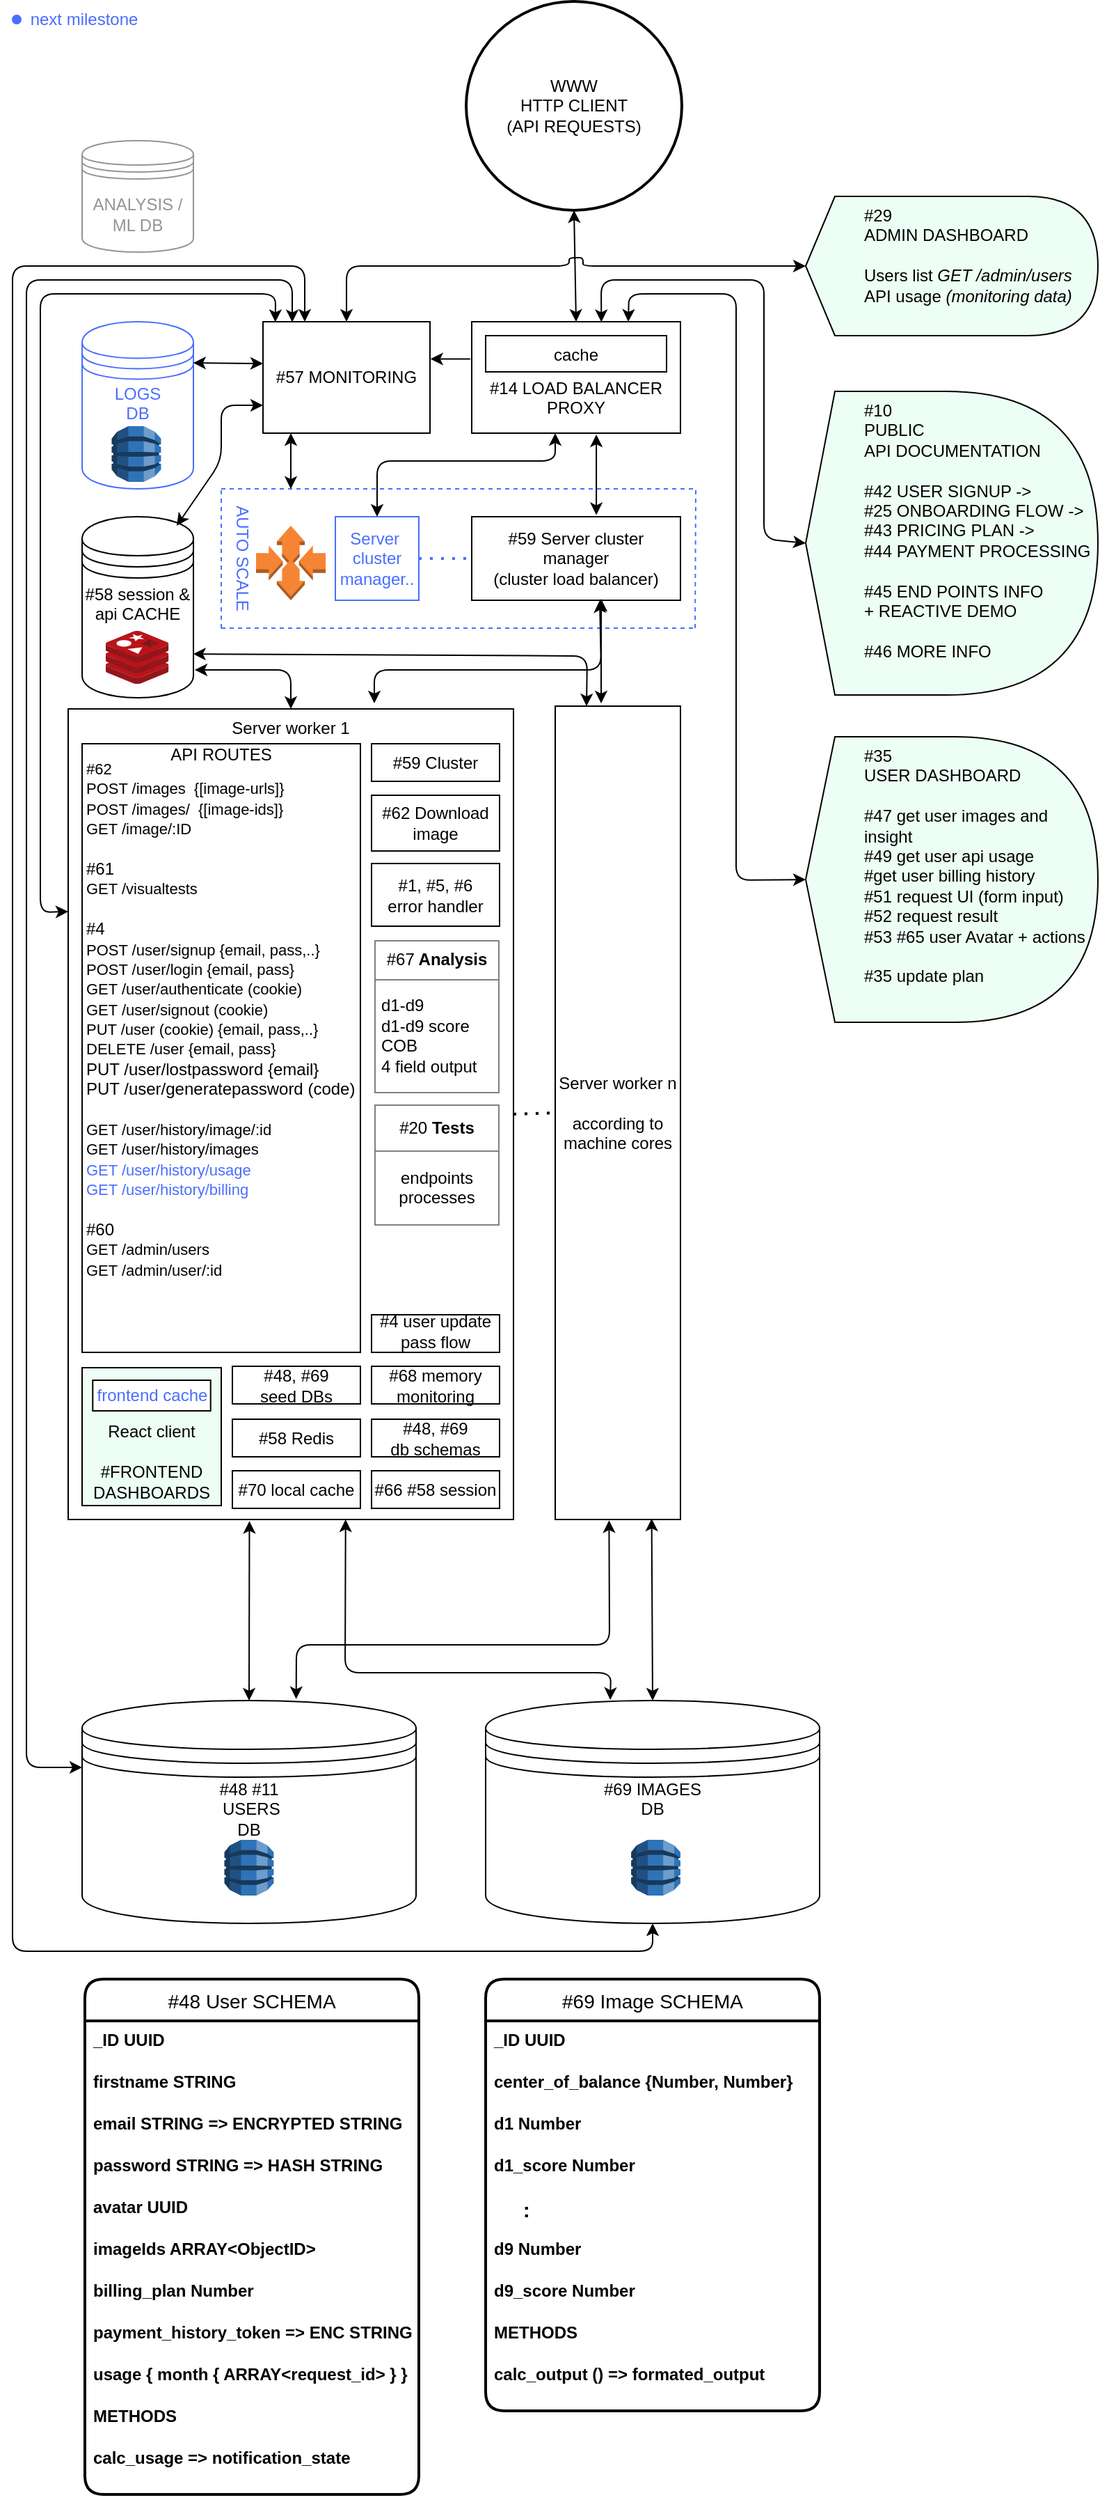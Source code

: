 <mxfile version="13.4.5" type="device"><diagram id="C5RBs43oDa-KdzZeNtuy" name="Page-1"><mxGraphModel dx="1038" dy="1643" grid="1" gridSize="10" guides="1" tooltips="1" connect="1" arrows="1" fold="1" page="1" pageScale="1" pageWidth="827" pageHeight="1169" math="0" shadow="0"><root><mxCell id="WIyWlLk6GJQsqaUBKTNV-0"/><mxCell id="WIyWlLk6GJQsqaUBKTNV-1" parent="WIyWlLk6GJQsqaUBKTNV-0"/><mxCell id="YSTjbXpnyVqQzLD2XEyx-161" value="#58 session &amp;amp; api CACHE&lt;br&gt;" style="shape=datastore;whiteSpace=wrap;html=1;verticalAlign=top;" parent="WIyWlLk6GJQsqaUBKTNV-1" vertex="1"><mxGeometry x="75" y="400" width="80" height="130" as="geometry"/></mxCell><mxCell id="YSTjbXpnyVqQzLD2XEyx-63" style="edgeStyle=orthogonalEdgeStyle;rounded=0;orthogonalLoop=1;jettySize=auto;html=1;exitX=0;exitY=0.5;exitDx=0;exitDy=0;entryX=0;entryY=0.5;entryDx=0;entryDy=0;" parent="WIyWlLk6GJQsqaUBKTNV-1" source="YSTjbXpnyVqQzLD2XEyx-0" target="YSTjbXpnyVqQzLD2XEyx-0" edge="1"><mxGeometry relative="1" as="geometry"/></mxCell><mxCell id="YSTjbXpnyVqQzLD2XEyx-0" value="#57 MONITORING" style="rounded=0;whiteSpace=wrap;html=1;" parent="WIyWlLk6GJQsqaUBKTNV-1" vertex="1"><mxGeometry x="205" y="260" width="120" height="80" as="geometry"/></mxCell><mxCell id="YSTjbXpnyVqQzLD2XEyx-1" value="LOGS &lt;br&gt;DB" style="shape=datastore;whiteSpace=wrap;html=1;verticalAlign=top;strokeColor=#4A6EFF;fontColor=#4A6EFF;" parent="WIyWlLk6GJQsqaUBKTNV-1" vertex="1"><mxGeometry x="75" y="260" width="80" height="120" as="geometry"/></mxCell><mxCell id="YSTjbXpnyVqQzLD2XEyx-5" value="cache&lt;br&gt;&lt;br&gt;#14 LOAD BALANCER&lt;br&gt;PROXY" style="rounded=0;whiteSpace=wrap;html=1;" parent="WIyWlLk6GJQsqaUBKTNV-1" vertex="1"><mxGeometry x="355" y="260" width="150" height="80" as="geometry"/></mxCell><mxCell id="YSTjbXpnyVqQzLD2XEyx-11" value="Server&amp;nbsp;&lt;br&gt;cluster&lt;br&gt;manager.." style="rounded=0;whiteSpace=wrap;html=1;strokeColor=#4A6EFF;fontColor=#4A6EFF;" parent="WIyWlLk6GJQsqaUBKTNV-1" vertex="1"><mxGeometry x="257" y="400" width="60" height="60" as="geometry"/></mxCell><mxCell id="YSTjbXpnyVqQzLD2XEyx-13" value="#59 Server cluster&lt;br&gt;manager&lt;br&gt;(cluster load balancer)" style="rounded=0;whiteSpace=wrap;html=1;" parent="WIyWlLk6GJQsqaUBKTNV-1" vertex="1"><mxGeometry x="355" y="400" width="150" height="60" as="geometry"/></mxCell><mxCell id="YSTjbXpnyVqQzLD2XEyx-20" value="" style="endArrow=none;dashed=1;html=1;strokeColor=#4A6EFF;" parent="WIyWlLk6GJQsqaUBKTNV-1" edge="1"><mxGeometry width="50" height="50" relative="1" as="geometry"><mxPoint x="175" y="380" as="sourcePoint"/><mxPoint x="515" y="380" as="targetPoint"/></mxGeometry></mxCell><mxCell id="YSTjbXpnyVqQzLD2XEyx-21" value="" style="endArrow=none;dashed=1;html=1;strokeColor=#4A6EFF;" parent="WIyWlLk6GJQsqaUBKTNV-1" edge="1"><mxGeometry width="50" height="50" relative="1" as="geometry"><mxPoint x="515.5" y="480" as="sourcePoint"/><mxPoint x="516" y="380" as="targetPoint"/></mxGeometry></mxCell><mxCell id="YSTjbXpnyVqQzLD2XEyx-22" value="" style="endArrow=none;dashed=1;html=1;strokeColor=#4A6EFF;" parent="WIyWlLk6GJQsqaUBKTNV-1" edge="1"><mxGeometry width="50" height="50" relative="1" as="geometry"><mxPoint x="175" y="480" as="sourcePoint"/><mxPoint x="175" y="380" as="targetPoint"/></mxGeometry></mxCell><mxCell id="YSTjbXpnyVqQzLD2XEyx-24" value="" style="endArrow=none;dashed=1;html=1;strokeColor=#4A6EFF;" parent="WIyWlLk6GJQsqaUBKTNV-1" edge="1"><mxGeometry width="50" height="50" relative="1" as="geometry"><mxPoint x="175" y="480" as="sourcePoint"/><mxPoint x="515" y="480" as="targetPoint"/></mxGeometry></mxCell><mxCell id="YSTjbXpnyVqQzLD2XEyx-25" value="AUTO SCALE" style="text;html=1;strokeColor=none;fillColor=none;align=center;verticalAlign=middle;whiteSpace=wrap;rounded=0;rotation=90;fontColor=#4A6EFF;" parent="WIyWlLk6GJQsqaUBKTNV-1" vertex="1"><mxGeometry x="130" y="420" width="120" height="20" as="geometry"/></mxCell><mxCell id="YSTjbXpnyVqQzLD2XEyx-27" value="Server worker 1" style="rounded=0;whiteSpace=wrap;html=1;glass=0;sketch=0;shadow=0;verticalAlign=top;" parent="WIyWlLk6GJQsqaUBKTNV-1" vertex="1"><mxGeometry x="65" y="538" width="320" height="582" as="geometry"/></mxCell><mxCell id="YSTjbXpnyVqQzLD2XEyx-28" value="Server&amp;nbsp;worker n&lt;br&gt;&lt;br&gt;according to machine cores" style="rounded=0;whiteSpace=wrap;html=1;verticalAlign=middle;" parent="WIyWlLk6GJQsqaUBKTNV-1" vertex="1"><mxGeometry x="415" y="536" width="90" height="584" as="geometry"/></mxCell><mxCell id="YSTjbXpnyVqQzLD2XEyx-49" value="API ROUTES&lt;br&gt;" style="rounded=0;whiteSpace=wrap;html=1;shadow=0;glass=0;sketch=0;align=center;verticalAlign=top;spacing=0;spacingTop=-4;" parent="WIyWlLk6GJQsqaUBKTNV-1" vertex="1"><mxGeometry x="75" y="563" width="200" height="437" as="geometry"/></mxCell><mxCell id="YSTjbXpnyVqQzLD2XEyx-50" value="&lt;blockquote style=&quot;margin: 0 0 0 40px ; border: none ; padding: 0px&quot;&gt;&lt;span&gt;#10&lt;/span&gt;&lt;/blockquote&gt;&lt;blockquote style=&quot;margin: 0 0 0 40px ; border: none ; padding: 0px&quot;&gt;&lt;span&gt;PUBLIC&lt;/span&gt;&lt;br&gt;&lt;/blockquote&gt;&lt;blockquote style=&quot;margin: 0 0 0 40px ; border: none ; padding: 0px&quot;&gt;API DOCUMENTATION&amp;nbsp;&lt;/blockquote&gt;&lt;blockquote style=&quot;margin: 0 0 0 40px ; border: none ; padding: 0px&quot;&gt;&lt;br&gt;&lt;/blockquote&gt;&lt;blockquote style=&quot;margin: 0 0 0 40px ; border: none ; padding: 0px&quot;&gt;#42&amp;nbsp;&lt;span&gt;USER SIGNUP -&amp;gt;&amp;nbsp;&lt;/span&gt;&lt;/blockquote&gt;&lt;blockquote style=&quot;margin: 0 0 0 40px ; border: none ; padding: 0px&quot;&gt;#25 ONBOARDING FLOW -&amp;gt;&lt;/blockquote&gt;&lt;blockquote style=&quot;margin: 0 0 0 40px ; border: none ; padding: 0px&quot;&gt;#43 PRICING PLAN -&amp;gt;&lt;br&gt;#44 PAYMENT PROCESSING&lt;/blockquote&gt;&lt;blockquote style=&quot;margin: 0 0 0 40px ; border: none ; padding: 0px&quot;&gt;&lt;br&gt;&lt;/blockquote&gt;&lt;blockquote style=&quot;margin: 0 0 0 40px ; border: none ; padding: 0px&quot;&gt;#45 END POINTS INFO&lt;/blockquote&gt;&lt;blockquote style=&quot;margin: 0 0 0 40px ; border: none ; padding: 0px&quot;&gt;+ REACTIVE DEMO&lt;br&gt;&lt;br&gt;#46 MORE INFO&lt;/blockquote&gt;&lt;blockquote style=&quot;margin: 0 0 0 40px ; border: none ; padding: 0px&quot;&gt;&lt;br&gt;&lt;/blockquote&gt;&lt;blockquote style=&quot;margin: 0 0 0 40px ; border: none ; padding: 0px&quot;&gt;&lt;br&gt;&lt;/blockquote&gt;&lt;blockquote style=&quot;margin: 0 0 0 40px ; border: none ; padding: 0px&quot;&gt;&lt;br&gt;&lt;/blockquote&gt;" style="shape=display;whiteSpace=wrap;html=1;rounded=0;shadow=0;glass=0;sketch=0;align=left;verticalAlign=top;size=0.1;fillColor=#EDFFF5;" parent="WIyWlLk6GJQsqaUBKTNV-1" vertex="1"><mxGeometry x="595" y="310" width="210" height="218" as="geometry"/></mxCell><mxCell id="YSTjbXpnyVqQzLD2XEyx-51" value="&lt;blockquote style=&quot;margin: 0 0 0 40px ; border: none ; padding: 0px&quot;&gt;#35&lt;br&gt;USER DASHBOARD&lt;/blockquote&gt;&lt;blockquote style=&quot;margin: 0 0 0 40px ; border: none ; padding: 0px&quot;&gt;&lt;br&gt;&lt;/blockquote&gt;&lt;blockquote style=&quot;margin: 0 0 0 40px ; border: none ; padding: 0px&quot;&gt;#47 get user images and insight&lt;/blockquote&gt;&lt;blockquote style=&quot;margin: 0 0 0 40px ; border: none ; padding: 0px&quot;&gt;#49 get user api usage&lt;/blockquote&gt;&lt;blockquote style=&quot;margin: 0 0 0 40px ; border: none ; padding: 0px&quot;&gt;#get user billing history&lt;/blockquote&gt;&lt;blockquote style=&quot;margin: 0 0 0 40px ; border: none ; padding: 0px&quot;&gt;#51 request UI (form input)&lt;/blockquote&gt;&lt;blockquote style=&quot;margin: 0 0 0 40px ; border: none ; padding: 0px&quot;&gt;#52 request result&lt;/blockquote&gt;&lt;blockquote style=&quot;margin: 0 0 0 40px ; border: none ; padding: 0px&quot;&gt;#53 #65 user Avatar + actions&lt;/blockquote&gt;&lt;blockquote style=&quot;margin: 0 0 0 40px ; border: none ; padding: 0px&quot;&gt;&lt;br&gt;#35 update plan&lt;/blockquote&gt;&lt;blockquote style=&quot;margin: 0 0 0 40px ; border: none ; padding: 0px&quot;&gt;&lt;br&gt;&lt;/blockquote&gt;&lt;blockquote style=&quot;margin: 0 0 0 40px ; border: none ; padding: 0px&quot;&gt;&lt;br&gt;&lt;/blockquote&gt;" style="shape=display;whiteSpace=wrap;html=1;rounded=0;shadow=0;glass=0;sketch=0;align=left;verticalAlign=top;size=0.1;fillColor=#EDFFF5;" parent="WIyWlLk6GJQsqaUBKTNV-1" vertex="1"><mxGeometry x="595" y="558" width="210" height="205" as="geometry"/></mxCell><mxCell id="YSTjbXpnyVqQzLD2XEyx-52" value="&lt;span&gt;WWW&lt;/span&gt;&lt;br&gt;&lt;span&gt;HTTP CLIENT&lt;br&gt;(API REQUESTS)&lt;br&gt;&lt;/span&gt;" style="strokeWidth=2;html=1;shape=mxgraph.flowchart.start_2;whiteSpace=wrap;rounded=0;shadow=0;glass=0;sketch=0;align=center;" parent="WIyWlLk6GJQsqaUBKTNV-1" vertex="1"><mxGeometry x="351" y="30" width="155" height="150" as="geometry"/></mxCell><mxCell id="YSTjbXpnyVqQzLD2XEyx-53" value="&lt;blockquote style=&quot;margin: 0 0 0 40px ; border: none ; padding: 0px&quot;&gt;#29&amp;nbsp;&lt;/blockquote&gt;&lt;blockquote style=&quot;margin: 0 0 0 40px ; border: none ; padding: 0px&quot;&gt;ADMIN DASHBOARD&lt;/blockquote&gt;&lt;blockquote style=&quot;margin: 0 0 0 40px ; border: none ; padding: 0px&quot;&gt;&lt;br&gt;&lt;/blockquote&gt;&lt;blockquote style=&quot;margin: 0 0 0 40px ; border: none ; padding: 0px&quot;&gt;Users list&lt;i&gt; GET /admin/users&lt;/i&gt;&lt;/blockquote&gt;&lt;blockquote style=&quot;margin: 0 0 0 40px ; border: none ; padding: 0px&quot;&gt;API usage &lt;i&gt;(monitoring data)&lt;/i&gt;&lt;/blockquote&gt;" style="shape=display;whiteSpace=wrap;html=1;rounded=0;shadow=0;glass=0;sketch=0;align=left;verticalAlign=top;size=0.1;fillColor=#EDFFF5;" parent="WIyWlLk6GJQsqaUBKTNV-1" vertex="1"><mxGeometry x="595" y="170" width="210" height="100" as="geometry"/></mxCell><mxCell id="YSTjbXpnyVqQzLD2XEyx-60" value="" style="endArrow=none;dashed=1;html=1;dashPattern=1 3;strokeWidth=2;exitX=1;exitY=0.5;exitDx=0;exitDy=0;entryX=0;entryY=0.5;entryDx=0;entryDy=0;strokeColor=#4A6EFF;" parent="WIyWlLk6GJQsqaUBKTNV-1" source="YSTjbXpnyVqQzLD2XEyx-11" target="YSTjbXpnyVqQzLD2XEyx-13" edge="1"><mxGeometry width="50" height="50" relative="1" as="geometry"><mxPoint x="435" y="430" as="sourcePoint"/><mxPoint x="485" y="380" as="targetPoint"/></mxGeometry></mxCell><mxCell id="YSTjbXpnyVqQzLD2XEyx-64" value="" style="endArrow=classic;startArrow=classic;html=1;exitX=0.998;exitY=0.246;exitDx=0;exitDy=0;exitPerimeter=0;" parent="WIyWlLk6GJQsqaUBKTNV-1" source="YSTjbXpnyVqQzLD2XEyx-1" edge="1"><mxGeometry width="50" height="50" relative="1" as="geometry"><mxPoint x="435" y="390" as="sourcePoint"/><mxPoint x="205" y="290" as="targetPoint"/></mxGeometry></mxCell><mxCell id="YSTjbXpnyVqQzLD2XEyx-68" value="" style="endArrow=classic;startArrow=classic;html=1;entryX=0.597;entryY=1.013;entryDx=0;entryDy=0;exitX=0.597;exitY=-0.02;exitDx=0;exitDy=0;exitPerimeter=0;entryPerimeter=0;" parent="WIyWlLk6GJQsqaUBKTNV-1" source="YSTjbXpnyVqQzLD2XEyx-13" target="YSTjbXpnyVqQzLD2XEyx-5" edge="1"><mxGeometry width="50" height="50" relative="1" as="geometry"><mxPoint x="445" y="357" as="sourcePoint"/><mxPoint x="485" y="310" as="targetPoint"/></mxGeometry></mxCell><mxCell id="YSTjbXpnyVqQzLD2XEyx-69" value="" style="endArrow=classic;startArrow=classic;html=1;exitX=0.5;exitY=0;exitDx=0;exitDy=0;" parent="WIyWlLk6GJQsqaUBKTNV-1" source="YSTjbXpnyVqQzLD2XEyx-11" edge="1"><mxGeometry width="50" height="50" relative="1" as="geometry"><mxPoint x="287" y="370" as="sourcePoint"/><mxPoint x="415" y="340" as="targetPoint"/><Array as="points"><mxPoint x="287" y="360"/><mxPoint x="415" y="360"/></Array></mxGeometry></mxCell><mxCell id="YSTjbXpnyVqQzLD2XEyx-73" value="" style="endArrow=classic;startArrow=classic;html=1;entryX=0;entryY=0.5;entryDx=0;entryDy=0;entryPerimeter=0;exitX=0.5;exitY=0;exitDx=0;exitDy=0;" parent="WIyWlLk6GJQsqaUBKTNV-1" source="YSTjbXpnyVqQzLD2XEyx-0" target="YSTjbXpnyVqQzLD2XEyx-53" edge="1"><mxGeometry width="50" height="50" relative="1" as="geometry"><mxPoint x="425" y="410" as="sourcePoint"/><mxPoint x="475" y="360" as="targetPoint"/><Array as="points"><mxPoint x="265" y="220"/><mxPoint x="425" y="220"/><mxPoint x="425" y="214"/><mxPoint x="435" y="214"/><mxPoint x="435" y="220"/></Array></mxGeometry></mxCell><mxCell id="YSTjbXpnyVqQzLD2XEyx-76" value="" style="endArrow=classic;startArrow=classic;html=1;entryX=0;entryY=0.5;entryDx=0;entryDy=0;entryPerimeter=0;exitX=0.621;exitY=0.003;exitDx=0;exitDy=0;exitPerimeter=0;" parent="WIyWlLk6GJQsqaUBKTNV-1" source="YSTjbXpnyVqQzLD2XEyx-5" target="YSTjbXpnyVqQzLD2XEyx-50" edge="1"><mxGeometry width="50" height="50" relative="1" as="geometry"><mxPoint x="395" y="380" as="sourcePoint"/><mxPoint x="445" y="330" as="targetPoint"/><Array as="points"><mxPoint x="448" y="230"/><mxPoint x="565" y="230"/><mxPoint x="565" y="416"/></Array></mxGeometry></mxCell><mxCell id="YSTjbXpnyVqQzLD2XEyx-77" value="" style="endArrow=classic;startArrow=classic;html=1;entryX=0;entryY=0.5;entryDx=0;entryDy=0;entryPerimeter=0;exitX=0.75;exitY=0;exitDx=0;exitDy=0;" parent="WIyWlLk6GJQsqaUBKTNV-1" source="YSTjbXpnyVqQzLD2XEyx-5" target="YSTjbXpnyVqQzLD2XEyx-51" edge="1"><mxGeometry width="50" height="50" relative="1" as="geometry"><mxPoint x="525" y="257" as="sourcePoint"/><mxPoint x="445" y="410" as="targetPoint"/><Array as="points"><mxPoint x="468" y="240"/><mxPoint x="545" y="240"/><mxPoint x="545" y="661"/></Array></mxGeometry></mxCell><mxCell id="YSTjbXpnyVqQzLD2XEyx-78" value="ANALYSIS / ML DB" style="shape=datastore;whiteSpace=wrap;html=1;strokeColor=#949494;fontColor=#949494;" parent="WIyWlLk6GJQsqaUBKTNV-1" vertex="1"><mxGeometry x="75" y="130" width="80" height="80" as="geometry"/></mxCell><mxCell id="YSTjbXpnyVqQzLD2XEyx-79" value="#48 #11&lt;br&gt;&amp;nbsp;USERS&lt;br&gt;DB" style="shape=datastore;whiteSpace=wrap;html=1;verticalAlign=top;" parent="WIyWlLk6GJQsqaUBKTNV-1" vertex="1"><mxGeometry x="75" y="1250" width="240" height="160" as="geometry"/></mxCell><mxCell id="YSTjbXpnyVqQzLD2XEyx-80" value="" style="endArrow=classic;startArrow=classic;html=1;" parent="WIyWlLk6GJQsqaUBKTNV-1" edge="1"><mxGeometry width="50" height="50" relative="1" as="geometry"><mxPoint x="285" y="534" as="sourcePoint"/><mxPoint x="447" y="460" as="targetPoint"/><Array as="points"><mxPoint x="285" y="510"/><mxPoint x="448" y="510"/></Array></mxGeometry></mxCell><mxCell id="YSTjbXpnyVqQzLD2XEyx-83" value="" style="endArrow=classic;startArrow=classic;html=1;fontColor=#949494;" parent="WIyWlLk6GJQsqaUBKTNV-1" edge="1"><mxGeometry width="50" height="50" relative="1" as="geometry"><mxPoint x="448" y="534" as="sourcePoint"/><mxPoint x="448" y="459" as="targetPoint"/></mxGeometry></mxCell><mxCell id="YSTjbXpnyVqQzLD2XEyx-84" value="&lt;span style=&quot;font-size: 11px&quot;&gt;#62&lt;br&gt;POST /images&amp;nbsp;&amp;nbsp;{[image-urls]}&lt;/span&gt;&lt;br style=&quot;font-size: 11px&quot;&gt;&lt;span style=&quot;font-size: 11px&quot;&gt;POST /images/&amp;nbsp; {[image-ids]}&lt;/span&gt;&lt;br style=&quot;font-size: 11px&quot;&gt;&lt;span style=&quot;font-size: 11px&quot;&gt;GET /image/:ID&lt;/span&gt;&lt;br style=&quot;font-size: 11px&quot;&gt;&lt;br&gt;#61&lt;br style=&quot;font-size: 11px&quot;&gt;&lt;span style=&quot;font-size: 11px&quot;&gt;GET /visualtests&lt;br&gt;&lt;br&gt;&lt;/span&gt;#4&lt;br style=&quot;font-size: 11px&quot;&gt;&lt;span style=&quot;font-size: 11px&quot;&gt;POST /user/signup {email, pass,..}&lt;/span&gt;&lt;br style=&quot;font-size: 11px&quot;&gt;&lt;span style=&quot;font-size: 11px&quot;&gt;POST /user/login {email, pass}&lt;/span&gt;&lt;br style=&quot;font-size: 11px&quot;&gt;&lt;span style=&quot;font-size: 11px&quot;&gt;GET /user/authenticate (cookie)&lt;/span&gt;&lt;br style=&quot;font-size: 11px&quot;&gt;&lt;span style=&quot;font-size: 11px&quot;&gt;GET /user/signout (cookie)&lt;/span&gt;&lt;br style=&quot;font-size: 11px&quot;&gt;&lt;span style=&quot;font-size: 11px&quot;&gt;PUT /user (cookie) {email, pass,..}&lt;/span&gt;&lt;br style=&quot;font-size: 11px&quot;&gt;&lt;span style=&quot;font-size: 11px&quot;&gt;DELETE /user {email, pass}&lt;/span&gt;&lt;br style=&quot;font-size: 11px&quot;&gt;PUT /user/lostpassword {email}&lt;br&gt;PUT /user/generatepassword (code)&lt;br&gt;&lt;br style=&quot;font-size: 11px&quot;&gt;&lt;span style=&quot;font-size: 11px&quot;&gt;GET /user/history/image/:id&lt;/span&gt;&lt;br style=&quot;font-size: 11px&quot;&gt;&lt;span style=&quot;font-size: 11px&quot;&gt;GET /user/history/images&lt;/span&gt;&lt;br style=&quot;font-size: 11px&quot;&gt;&lt;span style=&quot;color: rgb(74 , 110 , 255) ; font-size: 11px&quot;&gt;GET /user/history/usage&lt;/span&gt;&lt;br style=&quot;color: rgb(74 , 110 , 255) ; font-size: 11px&quot;&gt;&lt;span style=&quot;color: rgb(74 , 110 , 255) ; font-size: 11px&quot;&gt;GET /user/history/billing&lt;br&gt;&lt;/span&gt;&lt;br&gt;#60&lt;br style=&quot;font-size: 11px&quot;&gt;&lt;span style=&quot;font-size: 11px&quot;&gt;GET /admin/users&lt;br&gt;&lt;/span&gt;&lt;span style=&quot;font-size: 11px&quot;&gt;GET /admin/user/:id&lt;/span&gt;" style="text;html=1;strokeColor=none;fillColor=none;align=left;verticalAlign=top;whiteSpace=wrap;rounded=0;shadow=0;glass=0;sketch=0;spacing=0;horizontal=1;" parent="WIyWlLk6GJQsqaUBKTNV-1" vertex="1"><mxGeometry x="78" y="569" width="202" height="431" as="geometry"/></mxCell><mxCell id="YSTjbXpnyVqQzLD2XEyx-105" value="#69 IMAGES&lt;br&gt;DB" style="shape=datastore;whiteSpace=wrap;html=1;verticalAlign=top;" parent="WIyWlLk6GJQsqaUBKTNV-1" vertex="1"><mxGeometry x="365" y="1250" width="240" height="160" as="geometry"/></mxCell><mxCell id="YSTjbXpnyVqQzLD2XEyx-133" value="" style="endArrow=none;dashed=1;html=1;dashPattern=1 3;strokeWidth=2;fontSize=15;fontColor=#000000;exitX=1;exitY=0.5;exitDx=0;exitDy=0;entryX=0;entryY=0.5;entryDx=0;entryDy=0;" parent="WIyWlLk6GJQsqaUBKTNV-1" source="YSTjbXpnyVqQzLD2XEyx-27" target="YSTjbXpnyVqQzLD2XEyx-28" edge="1"><mxGeometry width="50" height="50" relative="1" as="geometry"><mxPoint x="355" y="730" as="sourcePoint"/><mxPoint x="405" y="680" as="targetPoint"/></mxGeometry></mxCell><mxCell id="YSTjbXpnyVqQzLD2XEyx-135" value="#48 User SCHEMA" style="swimlane;childLayout=stackLayout;horizontal=1;startSize=30;horizontalStack=0;rounded=1;fontSize=14;fontStyle=0;strokeWidth=2;resizeParent=0;resizeLast=1;shadow=0;dashed=0;align=center;glass=0;sketch=0;" parent="WIyWlLk6GJQsqaUBKTNV-1" vertex="1"><mxGeometry x="77" y="1450" width="240" height="370" as="geometry"/></mxCell><mxCell id="YSTjbXpnyVqQzLD2XEyx-99" value="_ID UUID" style="text;strokeColor=none;fillColor=none;spacingLeft=4;spacingRight=4;overflow=hidden;rotatable=0;points=[[0,0.5],[1,0.5]];portConstraint=eastwest;fontSize=12;fontStyle=1" parent="YSTjbXpnyVqQzLD2XEyx-135" vertex="1"><mxGeometry y="30" width="240" height="30" as="geometry"/></mxCell><mxCell id="YSTjbXpnyVqQzLD2XEyx-100" value="firstname STRING" style="text;strokeColor=none;fillColor=none;spacingLeft=4;spacingRight=4;overflow=hidden;rotatable=0;points=[[0,0.5],[1,0.5]];portConstraint=eastwest;fontSize=12;fontStyle=1" parent="YSTjbXpnyVqQzLD2XEyx-135" vertex="1"><mxGeometry y="60" width="240" height="30" as="geometry"/></mxCell><mxCell id="YSTjbXpnyVqQzLD2XEyx-101" value="email STRING =&gt; ENCRYPTED STRING" style="text;strokeColor=none;fillColor=none;spacingLeft=4;spacingRight=4;overflow=hidden;rotatable=0;points=[[0,0.5],[1,0.5]];portConstraint=eastwest;fontSize=12;fontStyle=1" parent="YSTjbXpnyVqQzLD2XEyx-135" vertex="1"><mxGeometry y="90" width="240" height="30" as="geometry"/></mxCell><mxCell id="YSTjbXpnyVqQzLD2XEyx-103" value="password STRING =&gt; HASH STRING" style="text;strokeColor=none;fillColor=none;spacingLeft=4;spacingRight=4;overflow=hidden;rotatable=0;points=[[0,0.5],[1,0.5]];portConstraint=eastwest;fontSize=12;fontStyle=1" parent="YSTjbXpnyVqQzLD2XEyx-135" vertex="1"><mxGeometry y="120" width="240" height="30" as="geometry"/></mxCell><mxCell id="ErRL4iiIFiC2zqBKKgvT-1" value="avatar UUID" style="text;strokeColor=none;fillColor=none;spacingLeft=4;spacingRight=4;overflow=hidden;rotatable=0;points=[[0,0.5],[1,0.5]];portConstraint=eastwest;fontSize=12;fontStyle=1" parent="YSTjbXpnyVqQzLD2XEyx-135" vertex="1"><mxGeometry y="150" width="240" height="30" as="geometry"/></mxCell><mxCell id="YSTjbXpnyVqQzLD2XEyx-126" value="imageIds ARRAY&lt;ObjectID&gt;" style="text;strokeColor=none;fillColor=none;spacingLeft=4;spacingRight=4;overflow=hidden;rotatable=0;points=[[0,0.5],[1,0.5]];portConstraint=eastwest;fontSize=12;fontStyle=1" parent="YSTjbXpnyVqQzLD2XEyx-135" vertex="1"><mxGeometry y="180" width="240" height="30" as="geometry"/></mxCell><mxCell id="YSTjbXpnyVqQzLD2XEyx-104" value="billing_plan Number" style="text;strokeColor=none;fillColor=none;spacingLeft=4;spacingRight=4;overflow=hidden;rotatable=0;points=[[0,0.5],[1,0.5]];portConstraint=eastwest;fontSize=12;fontStyle=1" parent="YSTjbXpnyVqQzLD2XEyx-135" vertex="1"><mxGeometry y="210" width="240" height="30" as="geometry"/></mxCell><mxCell id="YSTjbXpnyVqQzLD2XEyx-127" value="payment_history_token =&gt; ENC STRING" style="text;strokeColor=none;fillColor=none;spacingLeft=4;spacingRight=4;overflow=hidden;rotatable=0;points=[[0,0.5],[1,0.5]];portConstraint=eastwest;fontSize=12;fontStyle=1" parent="YSTjbXpnyVqQzLD2XEyx-135" vertex="1"><mxGeometry y="240" width="240" height="30" as="geometry"/></mxCell><mxCell id="YSTjbXpnyVqQzLD2XEyx-128" value="usage { month { ARRAY&lt;request_id&gt; } }" style="text;strokeColor=none;fillColor=none;spacingLeft=4;spacingRight=4;overflow=hidden;rotatable=0;points=[[0,0.5],[1,0.5]];portConstraint=eastwest;fontSize=12;fontStyle=1" parent="YSTjbXpnyVqQzLD2XEyx-135" vertex="1"><mxGeometry y="270" width="240" height="30" as="geometry"/></mxCell><mxCell id="YSTjbXpnyVqQzLD2XEyx-131" value="METHODS" style="text;strokeColor=none;fillColor=none;spacingLeft=4;spacingRight=4;overflow=hidden;rotatable=0;points=[[0,0.5],[1,0.5]];portConstraint=eastwest;fontSize=12;fontStyle=1" parent="YSTjbXpnyVqQzLD2XEyx-135" vertex="1"><mxGeometry y="300" width="240" height="30" as="geometry"/></mxCell><mxCell id="YSTjbXpnyVqQzLD2XEyx-132" value="calc_usage =&gt; notification_state" style="text;strokeColor=none;fillColor=none;spacingLeft=4;spacingRight=4;overflow=hidden;rotatable=0;points=[[0,0.5],[1,0.5]];portConstraint=eastwest;fontSize=12;fontStyle=1" parent="YSTjbXpnyVqQzLD2XEyx-135" vertex="1"><mxGeometry y="330" width="240" height="40" as="geometry"/></mxCell><mxCell id="YSTjbXpnyVqQzLD2XEyx-137" value="#69 Image SCHEMA" style="swimlane;childLayout=stackLayout;horizontal=1;startSize=30;horizontalStack=0;rounded=1;fontSize=14;fontStyle=0;strokeWidth=2;resizeParent=0;resizeLast=1;shadow=0;dashed=0;align=center;glass=0;sketch=0;" parent="WIyWlLk6GJQsqaUBKTNV-1" vertex="1"><mxGeometry x="365" y="1450" width="240" height="310" as="geometry"/></mxCell><mxCell id="YSTjbXpnyVqQzLD2XEyx-107" value="_ID UUID" style="text;strokeColor=none;fillColor=none;spacingLeft=4;spacingRight=4;overflow=hidden;rotatable=0;points=[[0,0.5],[1,0.5]];portConstraint=eastwest;fontSize=12;fontStyle=1" parent="YSTjbXpnyVqQzLD2XEyx-137" vertex="1"><mxGeometry y="30" width="240" height="30" as="geometry"/></mxCell><mxCell id="YSTjbXpnyVqQzLD2XEyx-110" value="center_of_balance {Number, Number}" style="text;strokeColor=none;fillColor=none;spacingLeft=4;spacingRight=4;overflow=hidden;rotatable=0;points=[[0,0.5],[1,0.5]];portConstraint=eastwest;fontSize=12;fontStyle=1" parent="YSTjbXpnyVqQzLD2XEyx-137" vertex="1"><mxGeometry y="60" width="240" height="30" as="geometry"/></mxCell><mxCell id="YSTjbXpnyVqQzLD2XEyx-113" value="d1 Number&#10;" style="text;strokeColor=none;fillColor=none;spacingLeft=4;spacingRight=4;overflow=hidden;rotatable=0;points=[[0,0.5],[1,0.5]];portConstraint=eastwest;fontSize=12;fontStyle=1" parent="YSTjbXpnyVqQzLD2XEyx-137" vertex="1"><mxGeometry y="90" width="240" height="30" as="geometry"/></mxCell><mxCell id="YSTjbXpnyVqQzLD2XEyx-119" value="d1_score Number&#10;" style="text;strokeColor=none;fillColor=none;spacingLeft=4;spacingRight=4;overflow=hidden;rotatable=0;points=[[0,0.5],[1,0.5]];portConstraint=eastwest;fontSize=12;fontStyle=1" parent="YSTjbXpnyVqQzLD2XEyx-137" vertex="1"><mxGeometry y="120" width="240" height="30" as="geometry"/></mxCell><mxCell id="YSTjbXpnyVqQzLD2XEyx-124" value="     :" style="text;strokeColor=none;fillColor=none;spacingLeft=4;spacingRight=4;overflow=hidden;rotatable=0;points=[[0,0.5],[1,0.5]];portConstraint=eastwest;fontSize=15;fontStyle=1" parent="YSTjbXpnyVqQzLD2XEyx-137" vertex="1"><mxGeometry y="150" width="240" height="30" as="geometry"/></mxCell><mxCell id="YSTjbXpnyVqQzLD2XEyx-120" value="d9 Number&#10;" style="text;strokeColor=none;fillColor=none;spacingLeft=4;spacingRight=4;overflow=hidden;rotatable=0;points=[[0,0.5],[1,0.5]];portConstraint=eastwest;fontSize=12;fontStyle=1" parent="YSTjbXpnyVqQzLD2XEyx-137" vertex="1"><mxGeometry y="180" width="240" height="30" as="geometry"/></mxCell><mxCell id="YSTjbXpnyVqQzLD2XEyx-121" value="d9_score Number&#10;" style="text;strokeColor=none;fillColor=none;spacingLeft=4;spacingRight=4;overflow=hidden;rotatable=0;points=[[0,0.5],[1,0.5]];portConstraint=eastwest;fontSize=12;fontStyle=1" parent="YSTjbXpnyVqQzLD2XEyx-137" vertex="1"><mxGeometry y="210" width="240" height="30" as="geometry"/></mxCell><mxCell id="YSTjbXpnyVqQzLD2XEyx-130" value="METHODS" style="text;strokeColor=none;fillColor=none;spacingLeft=4;spacingRight=4;overflow=hidden;rotatable=0;points=[[0,0.5],[1,0.5]];portConstraint=eastwest;fontSize=12;fontStyle=1" parent="YSTjbXpnyVqQzLD2XEyx-137" vertex="1"><mxGeometry y="240" width="240" height="30" as="geometry"/></mxCell><mxCell id="YSTjbXpnyVqQzLD2XEyx-129" value="calc_output () =&gt; formated_output" style="text;strokeColor=none;fillColor=none;spacingLeft=4;spacingRight=4;overflow=hidden;rotatable=0;points=[[0,0.5],[1,0.5]];portConstraint=eastwest;fontSize=12;fontStyle=1" parent="YSTjbXpnyVqQzLD2XEyx-137" vertex="1"><mxGeometry y="270" width="240" height="40" as="geometry"/></mxCell><mxCell id="YSTjbXpnyVqQzLD2XEyx-148" value="&lt;table border=&quot;1&quot; width=&quot;100%&quot; cellpadding=&quot;4&quot; style=&quot;width: 100% ; height: 100% ; border-collapse: collapse ; font-size: 12px&quot;&gt;&lt;tbody&gt;&lt;tr&gt;&lt;th align=&quot;center&quot;&gt;&lt;span style=&quot;font-weight: normal&quot;&gt;#20 &lt;/span&gt;Tests&lt;/th&gt;&lt;/tr&gt;&lt;tr&gt;&lt;td align=&quot;center&quot;&gt;&lt;font style=&quot;font-size: 12px&quot;&gt;endpoints&lt;br&gt;processes&lt;br&gt;&lt;/font&gt;&lt;/td&gt;&lt;/tr&gt;&lt;/tbody&gt;&lt;/table&gt;" style="text;html=1;strokeColor=none;fillColor=none;overflow=fill;rounded=0;shadow=0;glass=0;sketch=0;fontSize=15;fontColor=#000000;align=right;" parent="WIyWlLk6GJQsqaUBKTNV-1" vertex="1"><mxGeometry x="285" y="822" width="90" height="87" as="geometry"/></mxCell><mxCell id="YSTjbXpnyVqQzLD2XEyx-153" value="&lt;table border=&quot;1&quot; width=&quot;100%&quot; cellpadding=&quot;4&quot; style=&quot;width: 100% ; height: 100% ; border-collapse: collapse ; font-size: 12px&quot;&gt;&lt;tbody&gt;&lt;tr&gt;&lt;th align=&quot;center&quot;&gt;&lt;span style=&quot;font-weight: normal&quot;&gt;#67&lt;/span&gt; Analysis&lt;/th&gt;&lt;/tr&gt;&lt;tr&gt;&lt;td&gt;&lt;div style=&quot;text-align: left&quot;&gt;&lt;span&gt;d1-d9&lt;/span&gt;&lt;/div&gt;&lt;font style=&quot;font-size: 12px&quot;&gt;&lt;div style=&quot;text-align: left&quot;&gt;&lt;span&gt;d1-d9 score&lt;br&gt;COB&lt;br&gt;4 field output&lt;/span&gt;&lt;/div&gt;&lt;/font&gt;&lt;/td&gt;&lt;/tr&gt;&lt;/tbody&gt;&lt;/table&gt;" style="text;html=1;strokeColor=none;fillColor=none;overflow=fill;rounded=0;shadow=0;glass=0;sketch=0;fontSize=15;fontColor=#000000;align=right;" parent="WIyWlLk6GJQsqaUBKTNV-1" vertex="1"><mxGeometry x="285" y="704" width="90" height="110" as="geometry"/></mxCell><mxCell id="YSTjbXpnyVqQzLD2XEyx-158" value="&lt;font style=&quot;font-size: 12px ; line-height: 0%&quot;&gt;cache&lt;/font&gt;" style="rounded=0;whiteSpace=wrap;html=1;shadow=0;glass=0;sketch=0;strokeColor=#000000;fontSize=12;fontColor=#000000;align=center;verticalAlign=top;" parent="WIyWlLk6GJQsqaUBKTNV-1" vertex="1"><mxGeometry x="365" y="270" width="130" height="26" as="geometry"/></mxCell><mxCell id="YSTjbXpnyVqQzLD2XEyx-160" value="" style="aspect=fixed;html=1;points=[];align=center;image;fontSize=12;image=img/lib/mscae/Cache_Redis_Product.svg;rounded=0;shadow=0;glass=0;sketch=0;strokeColor=#000000;" parent="WIyWlLk6GJQsqaUBKTNV-1" vertex="1"><mxGeometry x="91.95" y="482" width="45.24" height="38" as="geometry"/></mxCell><mxCell id="YSTjbXpnyVqQzLD2XEyx-162" value="" style="endArrow=classic;startArrow=classic;html=1;fontSize=12;fontColor=#000000;entryX=0.5;entryY=0;entryDx=0;entryDy=0;" parent="WIyWlLk6GJQsqaUBKTNV-1" target="YSTjbXpnyVqQzLD2XEyx-27" edge="1"><mxGeometry width="50" height="50" relative="1" as="geometry"><mxPoint x="156" y="510" as="sourcePoint"/><mxPoint x="415" y="470" as="targetPoint"/><Array as="points"><mxPoint x="225" y="510"/></Array></mxGeometry></mxCell><mxCell id="YSTjbXpnyVqQzLD2XEyx-167" value="" style="endArrow=classic;startArrow=classic;html=1;fontSize=12;fontColor=#000000;exitX=0.998;exitY=0.758;exitDx=0;exitDy=0;entryX=0.25;entryY=0;entryDx=0;entryDy=0;exitPerimeter=0;" parent="WIyWlLk6GJQsqaUBKTNV-1" source="YSTjbXpnyVqQzLD2XEyx-161" target="YSTjbXpnyVqQzLD2XEyx-28" edge="1"><mxGeometry width="50" height="50" relative="1" as="geometry"><mxPoint x="365" y="520" as="sourcePoint"/><mxPoint x="415" y="470" as="targetPoint"/><Array as="points"><mxPoint x="438" y="500"/></Array></mxGeometry></mxCell><mxCell id="YSTjbXpnyVqQzLD2XEyx-168" value="" style="outlineConnect=0;dashed=0;verticalLabelPosition=bottom;verticalAlign=top;align=center;html=1;shape=mxgraph.aws3.dynamo_db;fillColor=#2E73B8;gradientColor=none;rounded=0;shadow=0;glass=0;sketch=0;strokeColor=#000000;fontSize=12;fontColor=#000000;" parent="WIyWlLk6GJQsqaUBKTNV-1" vertex="1"><mxGeometry x="96.29" y="335" width="35.43" height="40" as="geometry"/></mxCell><mxCell id="YSTjbXpnyVqQzLD2XEyx-169" value="" style="outlineConnect=0;dashed=0;verticalLabelPosition=bottom;verticalAlign=top;align=center;html=1;shape=mxgraph.aws3.auto_scaling;fillColor=#F58534;gradientColor=none;rounded=0;shadow=0;glass=0;sketch=0;strokeColor=#000000;fontSize=12;fontColor=#000000;" parent="WIyWlLk6GJQsqaUBKTNV-1" vertex="1"><mxGeometry x="200" y="406.5" width="50" height="53.5" as="geometry"/></mxCell><mxCell id="YSTjbXpnyVqQzLD2XEyx-170" value="" style="outlineConnect=0;dashed=0;verticalLabelPosition=bottom;verticalAlign=top;align=center;html=1;shape=mxgraph.aws3.dynamo_db;fillColor=#2E73B8;gradientColor=none;rounded=0;shadow=0;glass=0;sketch=0;strokeColor=#000000;fontSize=12;fontColor=#000000;" parent="WIyWlLk6GJQsqaUBKTNV-1" vertex="1"><mxGeometry x="177.28" y="1350" width="35.43" height="40" as="geometry"/></mxCell><mxCell id="YSTjbXpnyVqQzLD2XEyx-171" value="" style="outlineConnect=0;dashed=0;verticalLabelPosition=bottom;verticalAlign=top;align=center;html=1;shape=mxgraph.aws3.dynamo_db;fillColor=#2E73B8;gradientColor=none;rounded=0;shadow=0;glass=0;sketch=0;strokeColor=#000000;fontSize=12;fontColor=#000000;" parent="WIyWlLk6GJQsqaUBKTNV-1" vertex="1"><mxGeometry x="469.57" y="1350" width="35.43" height="40" as="geometry"/></mxCell><mxCell id="YSTjbXpnyVqQzLD2XEyx-175" value="#1, #5, #6 &lt;br&gt;error handler" style="rounded=0;whiteSpace=wrap;html=1;shadow=0;glass=0;sketch=0;strokeColor=#000000;fontSize=12;fontColor=#000000;align=center;" parent="WIyWlLk6GJQsqaUBKTNV-1" vertex="1"><mxGeometry x="283" y="649" width="92" height="45" as="geometry"/></mxCell><mxCell id="YSTjbXpnyVqQzLD2XEyx-180" value="#62 Download image" style="rounded=0;whiteSpace=wrap;html=1;shadow=0;glass=0;sketch=0;strokeColor=#000000;fontSize=12;fontColor=#000000;align=center;" parent="WIyWlLk6GJQsqaUBKTNV-1" vertex="1"><mxGeometry x="283" y="600" width="92" height="40" as="geometry"/></mxCell><mxCell id="YSTjbXpnyVqQzLD2XEyx-181" value="#59 Cluster" style="rounded=0;whiteSpace=wrap;html=1;shadow=0;glass=0;sketch=0;strokeColor=#000000;fontSize=12;fontColor=#000000;align=center;" parent="WIyWlLk6GJQsqaUBKTNV-1" vertex="1"><mxGeometry x="283" y="563" width="92" height="27" as="geometry"/></mxCell><mxCell id="YSTjbXpnyVqQzLD2XEyx-182" value="#68 memory monitoring" style="rounded=0;whiteSpace=wrap;html=1;shadow=0;glass=0;sketch=0;strokeColor=#000000;fontSize=12;fontColor=#000000;align=center;" parent="WIyWlLk6GJQsqaUBKTNV-1" vertex="1"><mxGeometry x="283" y="1010" width="92" height="27" as="geometry"/></mxCell><mxCell id="YSTjbXpnyVqQzLD2XEyx-184" value="#66 #58 session" style="rounded=0;whiteSpace=wrap;html=1;shadow=0;glass=0;sketch=0;strokeColor=#000000;fontSize=12;fontColor=#000000;align=center;" parent="WIyWlLk6GJQsqaUBKTNV-1" vertex="1"><mxGeometry x="283" y="1085" width="92" height="27" as="geometry"/></mxCell><mxCell id="YSTjbXpnyVqQzLD2XEyx-185" value="#48, #69 &lt;br&gt;seed DBs" style="rounded=0;whiteSpace=wrap;html=1;shadow=0;glass=0;sketch=0;strokeColor=#000000;fontSize=12;fontColor=#000000;align=center;" parent="WIyWlLk6GJQsqaUBKTNV-1" vertex="1"><mxGeometry x="183" y="1010" width="92" height="27" as="geometry"/></mxCell><mxCell id="YSTjbXpnyVqQzLD2XEyx-186" value="#70 local cache" style="rounded=0;whiteSpace=wrap;html=1;shadow=0;glass=0;sketch=0;strokeColor=#000000;fontSize=12;fontColor=#000000;align=center;" parent="WIyWlLk6GJQsqaUBKTNV-1" vertex="1"><mxGeometry x="183" y="1085" width="92" height="27" as="geometry"/></mxCell><mxCell id="YSTjbXpnyVqQzLD2XEyx-187" value="React client&lt;br&gt;&lt;br&gt;#FRONTEND&lt;br&gt;DASHBOARDS" style="rounded=0;whiteSpace=wrap;html=1;shadow=0;glass=0;sketch=0;strokeColor=#000000;fontSize=12;fontColor=#000000;align=center;verticalAlign=bottom;fillColor=#EDFFF5;" parent="WIyWlLk6GJQsqaUBKTNV-1" vertex="1"><mxGeometry x="75" y="1011" width="100" height="99" as="geometry"/></mxCell><mxCell id="YSTjbXpnyVqQzLD2XEyx-189" value="" style="endArrow=classic;html=1;fontSize=12;fontColor=#000000;exitX=-0.007;exitY=0.334;exitDx=0;exitDy=0;exitPerimeter=0;entryX=1.003;entryY=0.334;entryDx=0;entryDy=0;entryPerimeter=0;" parent="WIyWlLk6GJQsqaUBKTNV-1" source="YSTjbXpnyVqQzLD2XEyx-5" target="YSTjbXpnyVqQzLD2XEyx-0" edge="1"><mxGeometry width="50" height="50" relative="1" as="geometry"><mxPoint x="295" y="300" as="sourcePoint"/><mxPoint x="345" y="250" as="targetPoint"/></mxGeometry></mxCell><mxCell id="YSTjbXpnyVqQzLD2XEyx-193" value="" style="endArrow=classic;startArrow=classic;html=1;fontSize=16;fontColor=#000000;entryX=0.5;entryY=0;entryDx=0;entryDy=0;exitX=0.407;exitY=1.002;exitDx=0;exitDy=0;exitPerimeter=0;" parent="WIyWlLk6GJQsqaUBKTNV-1" source="YSTjbXpnyVqQzLD2XEyx-27" target="YSTjbXpnyVqQzLD2XEyx-79" edge="1"><mxGeometry width="50" height="50" relative="1" as="geometry"><mxPoint x="195" y="961" as="sourcePoint"/><mxPoint x="-15" y="970" as="targetPoint"/></mxGeometry></mxCell><mxCell id="YSTjbXpnyVqQzLD2XEyx-194" value="" style="endArrow=classic;startArrow=classic;html=1;fontSize=16;fontColor=#000000;entryX=0.641;entryY=-0.007;entryDx=0;entryDy=0;entryPerimeter=0;exitX=0.43;exitY=1.001;exitDx=0;exitDy=0;exitPerimeter=0;" parent="WIyWlLk6GJQsqaUBKTNV-1" source="YSTjbXpnyVqQzLD2XEyx-28" target="YSTjbXpnyVqQzLD2XEyx-79" edge="1"><mxGeometry width="50" height="50" relative="1" as="geometry"><mxPoint x="-25" y="760" as="sourcePoint"/><mxPoint x="25" y="710" as="targetPoint"/><Array as="points"><mxPoint x="454" y="1210"/><mxPoint x="229" y="1210"/></Array></mxGeometry></mxCell><mxCell id="YSTjbXpnyVqQzLD2XEyx-195" value="" style="endArrow=classic;startArrow=classic;html=1;fontSize=16;fontColor=#000000;exitX=0.5;exitY=0;exitDx=0;exitDy=0;entryX=0.77;entryY=0.999;entryDx=0;entryDy=0;entryPerimeter=0;" parent="WIyWlLk6GJQsqaUBKTNV-1" source="YSTjbXpnyVqQzLD2XEyx-105" target="YSTjbXpnyVqQzLD2XEyx-28" edge="1"><mxGeometry width="50" height="50" relative="1" as="geometry"><mxPoint x="-25" y="760" as="sourcePoint"/><mxPoint x="25" y="710" as="targetPoint"/></mxGeometry></mxCell><mxCell id="YSTjbXpnyVqQzLD2XEyx-196" value="" style="endArrow=classic;startArrow=classic;html=1;fontSize=16;fontColor=#000000;exitX=0.373;exitY=-0.003;exitDx=0;exitDy=0;exitPerimeter=0;entryX=0.623;entryY=1;entryDx=0;entryDy=0;entryPerimeter=0;" parent="WIyWlLk6GJQsqaUBKTNV-1" source="YSTjbXpnyVqQzLD2XEyx-105" target="YSTjbXpnyVqQzLD2XEyx-27" edge="1"><mxGeometry width="50" height="50" relative="1" as="geometry"><mxPoint x="457" y="1008" as="sourcePoint"/><mxPoint x="265" y="1030" as="targetPoint"/><Array as="points"><mxPoint x="455" y="1230"/><mxPoint x="264" y="1230"/></Array></mxGeometry></mxCell><mxCell id="YSTjbXpnyVqQzLD2XEyx-198" value="" style="endArrow=classic;startArrow=classic;html=1;fontSize=16;fontColor=#000000;entryX=0.5;entryY=0;entryDx=0;entryDy=0;exitX=0.5;exitY=1;exitDx=0;exitDy=0;exitPerimeter=0;" parent="WIyWlLk6GJQsqaUBKTNV-1" source="YSTjbXpnyVqQzLD2XEyx-52" target="YSTjbXpnyVqQzLD2XEyx-5" edge="1"><mxGeometry width="50" height="50" relative="1" as="geometry"><mxPoint x="395" y="200" as="sourcePoint"/><mxPoint x="475" y="780" as="targetPoint"/></mxGeometry></mxCell><mxCell id="YSTjbXpnyVqQzLD2XEyx-199" value="" style="endArrow=classic;startArrow=classic;html=1;fontSize=16;fontColor=#000000;entryX=0;entryY=0.75;entryDx=0;entryDy=0;exitX=0.85;exitY=0.05;exitDx=0;exitDy=0;exitPerimeter=0;" parent="WIyWlLk6GJQsqaUBKTNV-1" source="YSTjbXpnyVqQzLD2XEyx-161" target="YSTjbXpnyVqQzLD2XEyx-0" edge="1"><mxGeometry width="50" height="50" relative="1" as="geometry"><mxPoint x="45" y="350" as="sourcePoint"/><mxPoint x="95" y="300" as="targetPoint"/><Array as="points"><mxPoint x="175" y="360"/><mxPoint x="175" y="320"/></Array></mxGeometry></mxCell><mxCell id="YSTjbXpnyVqQzLD2XEyx-200" value="" style="endArrow=classic;startArrow=classic;html=1;fontSize=16;fontColor=#000000;entryX=0.074;entryY=0.003;entryDx=0;entryDy=0;exitX=0;exitY=0.25;exitDx=0;exitDy=0;entryPerimeter=0;" parent="WIyWlLk6GJQsqaUBKTNV-1" source="YSTjbXpnyVqQzLD2XEyx-27" target="YSTjbXpnyVqQzLD2XEyx-0" edge="1"><mxGeometry width="50" height="50" relative="1" as="geometry"><mxPoint x="35" y="460" as="sourcePoint"/><mxPoint x="395" y="270" as="targetPoint"/><Array as="points"><mxPoint x="45" y="684"/><mxPoint x="45" y="240"/><mxPoint x="214" y="240"/></Array></mxGeometry></mxCell><mxCell id="YSTjbXpnyVqQzLD2XEyx-201" value="" style="endArrow=classic;startArrow=classic;html=1;fontSize=16;fontColor=#000000;entryX=0;entryY=0.3;entryDx=0;entryDy=0;exitX=0.175;exitY=0.004;exitDx=0;exitDy=0;exitPerimeter=0;" parent="WIyWlLk6GJQsqaUBKTNV-1" source="YSTjbXpnyVqQzLD2XEyx-0" target="YSTjbXpnyVqQzLD2XEyx-79" edge="1"><mxGeometry width="50" height="50" relative="1" as="geometry"><mxPoint x="395" y="480" as="sourcePoint"/><mxPoint x="35" y="850" as="targetPoint"/><Array as="points"><mxPoint x="226" y="230"/><mxPoint x="35" y="230"/><mxPoint x="35" y="1298"/></Array></mxGeometry></mxCell><mxCell id="YSTjbXpnyVqQzLD2XEyx-202" value="" style="endArrow=classic;startArrow=classic;html=1;fontSize=16;fontColor=#000000;entryX=0.5;entryY=1;entryDx=0;entryDy=0;exitX=0.25;exitY=0;exitDx=0;exitDy=0;" parent="WIyWlLk6GJQsqaUBKTNV-1" source="YSTjbXpnyVqQzLD2XEyx-0" target="YSTjbXpnyVqQzLD2XEyx-105" edge="1"><mxGeometry width="50" height="50" relative="1" as="geometry"><mxPoint x="235" y="254" as="sourcePoint"/><mxPoint x="395" y="420" as="targetPoint"/><Array as="points"><mxPoint x="235" y="220"/><mxPoint x="25" y="220"/><mxPoint x="25" y="1430"/><mxPoint x="485" y="1430"/></Array></mxGeometry></mxCell><mxCell id="YSTjbXpnyVqQzLD2XEyx-203" value="" style="endArrow=classic;startArrow=classic;html=1;fontSize=16;fontColor=#000000;entryX=0.25;entryY=1;entryDx=0;entryDy=0;" parent="WIyWlLk6GJQsqaUBKTNV-1" edge="1"><mxGeometry width="50" height="50" relative="1" as="geometry"><mxPoint x="225" y="380" as="sourcePoint"/><mxPoint x="225" y="340" as="targetPoint"/></mxGeometry></mxCell><mxCell id="BAZsPcf5ZMAfk2qEN6K1-0" value="frontend cache" style="rounded=0;whiteSpace=wrap;html=1;shadow=0;glass=0;sketch=0;strokeColor=#000000;fontSize=12;align=center;fontColor=#4A6EFF;" parent="WIyWlLk6GJQsqaUBKTNV-1" vertex="1"><mxGeometry x="82.64" y="1020" width="84.72" height="22" as="geometry"/></mxCell><mxCell id="BAZsPcf5ZMAfk2qEN6K1-1" value="#48, #69 &lt;br&gt;db schemas" style="rounded=0;whiteSpace=wrap;html=1;shadow=0;glass=0;sketch=0;strokeColor=#000000;fontSize=12;fontColor=#000000;align=center;" parent="WIyWlLk6GJQsqaUBKTNV-1" vertex="1"><mxGeometry x="283" y="1048" width="92" height="27" as="geometry"/></mxCell><mxCell id="BAZsPcf5ZMAfk2qEN6K1-2" value="#58 Redis" style="rounded=0;whiteSpace=wrap;html=1;shadow=0;glass=0;sketch=0;strokeColor=#000000;fontSize=12;fontColor=#000000;align=center;" parent="WIyWlLk6GJQsqaUBKTNV-1" vertex="1"><mxGeometry x="183" y="1048" width="92" height="27" as="geometry"/></mxCell><mxCell id="uv77Cr2104np6tSxd0ES-2" value="" style="ellipse;whiteSpace=wrap;html=1;aspect=fixed;strokeColor=#4A6EFF;fontColor=#4A6EFF;fillColor=#4A6EFF;" parent="WIyWlLk6GJQsqaUBKTNV-1" vertex="1"><mxGeometry x="25" y="40" width="6" height="6" as="geometry"/></mxCell><mxCell id="uv77Cr2104np6tSxd0ES-3" value="next milestone" style="text;html=1;strokeColor=none;fillColor=none;align=center;verticalAlign=middle;whiteSpace=wrap;rounded=0;fontColor=#4A6EFF;" parent="WIyWlLk6GJQsqaUBKTNV-1" vertex="1"><mxGeometry x="32.64" y="33" width="87.36" height="20" as="geometry"/></mxCell><mxCell id="ErRL4iiIFiC2zqBKKgvT-0" value="#4 user update pass flow" style="rounded=0;whiteSpace=wrap;html=1;shadow=0;glass=0;sketch=0;strokeColor=#000000;fontSize=12;fontColor=#000000;align=center;spacingTop=-4;" parent="WIyWlLk6GJQsqaUBKTNV-1" vertex="1"><mxGeometry x="283" y="973" width="92" height="27" as="geometry"/></mxCell></root></mxGraphModel></diagram></mxfile>